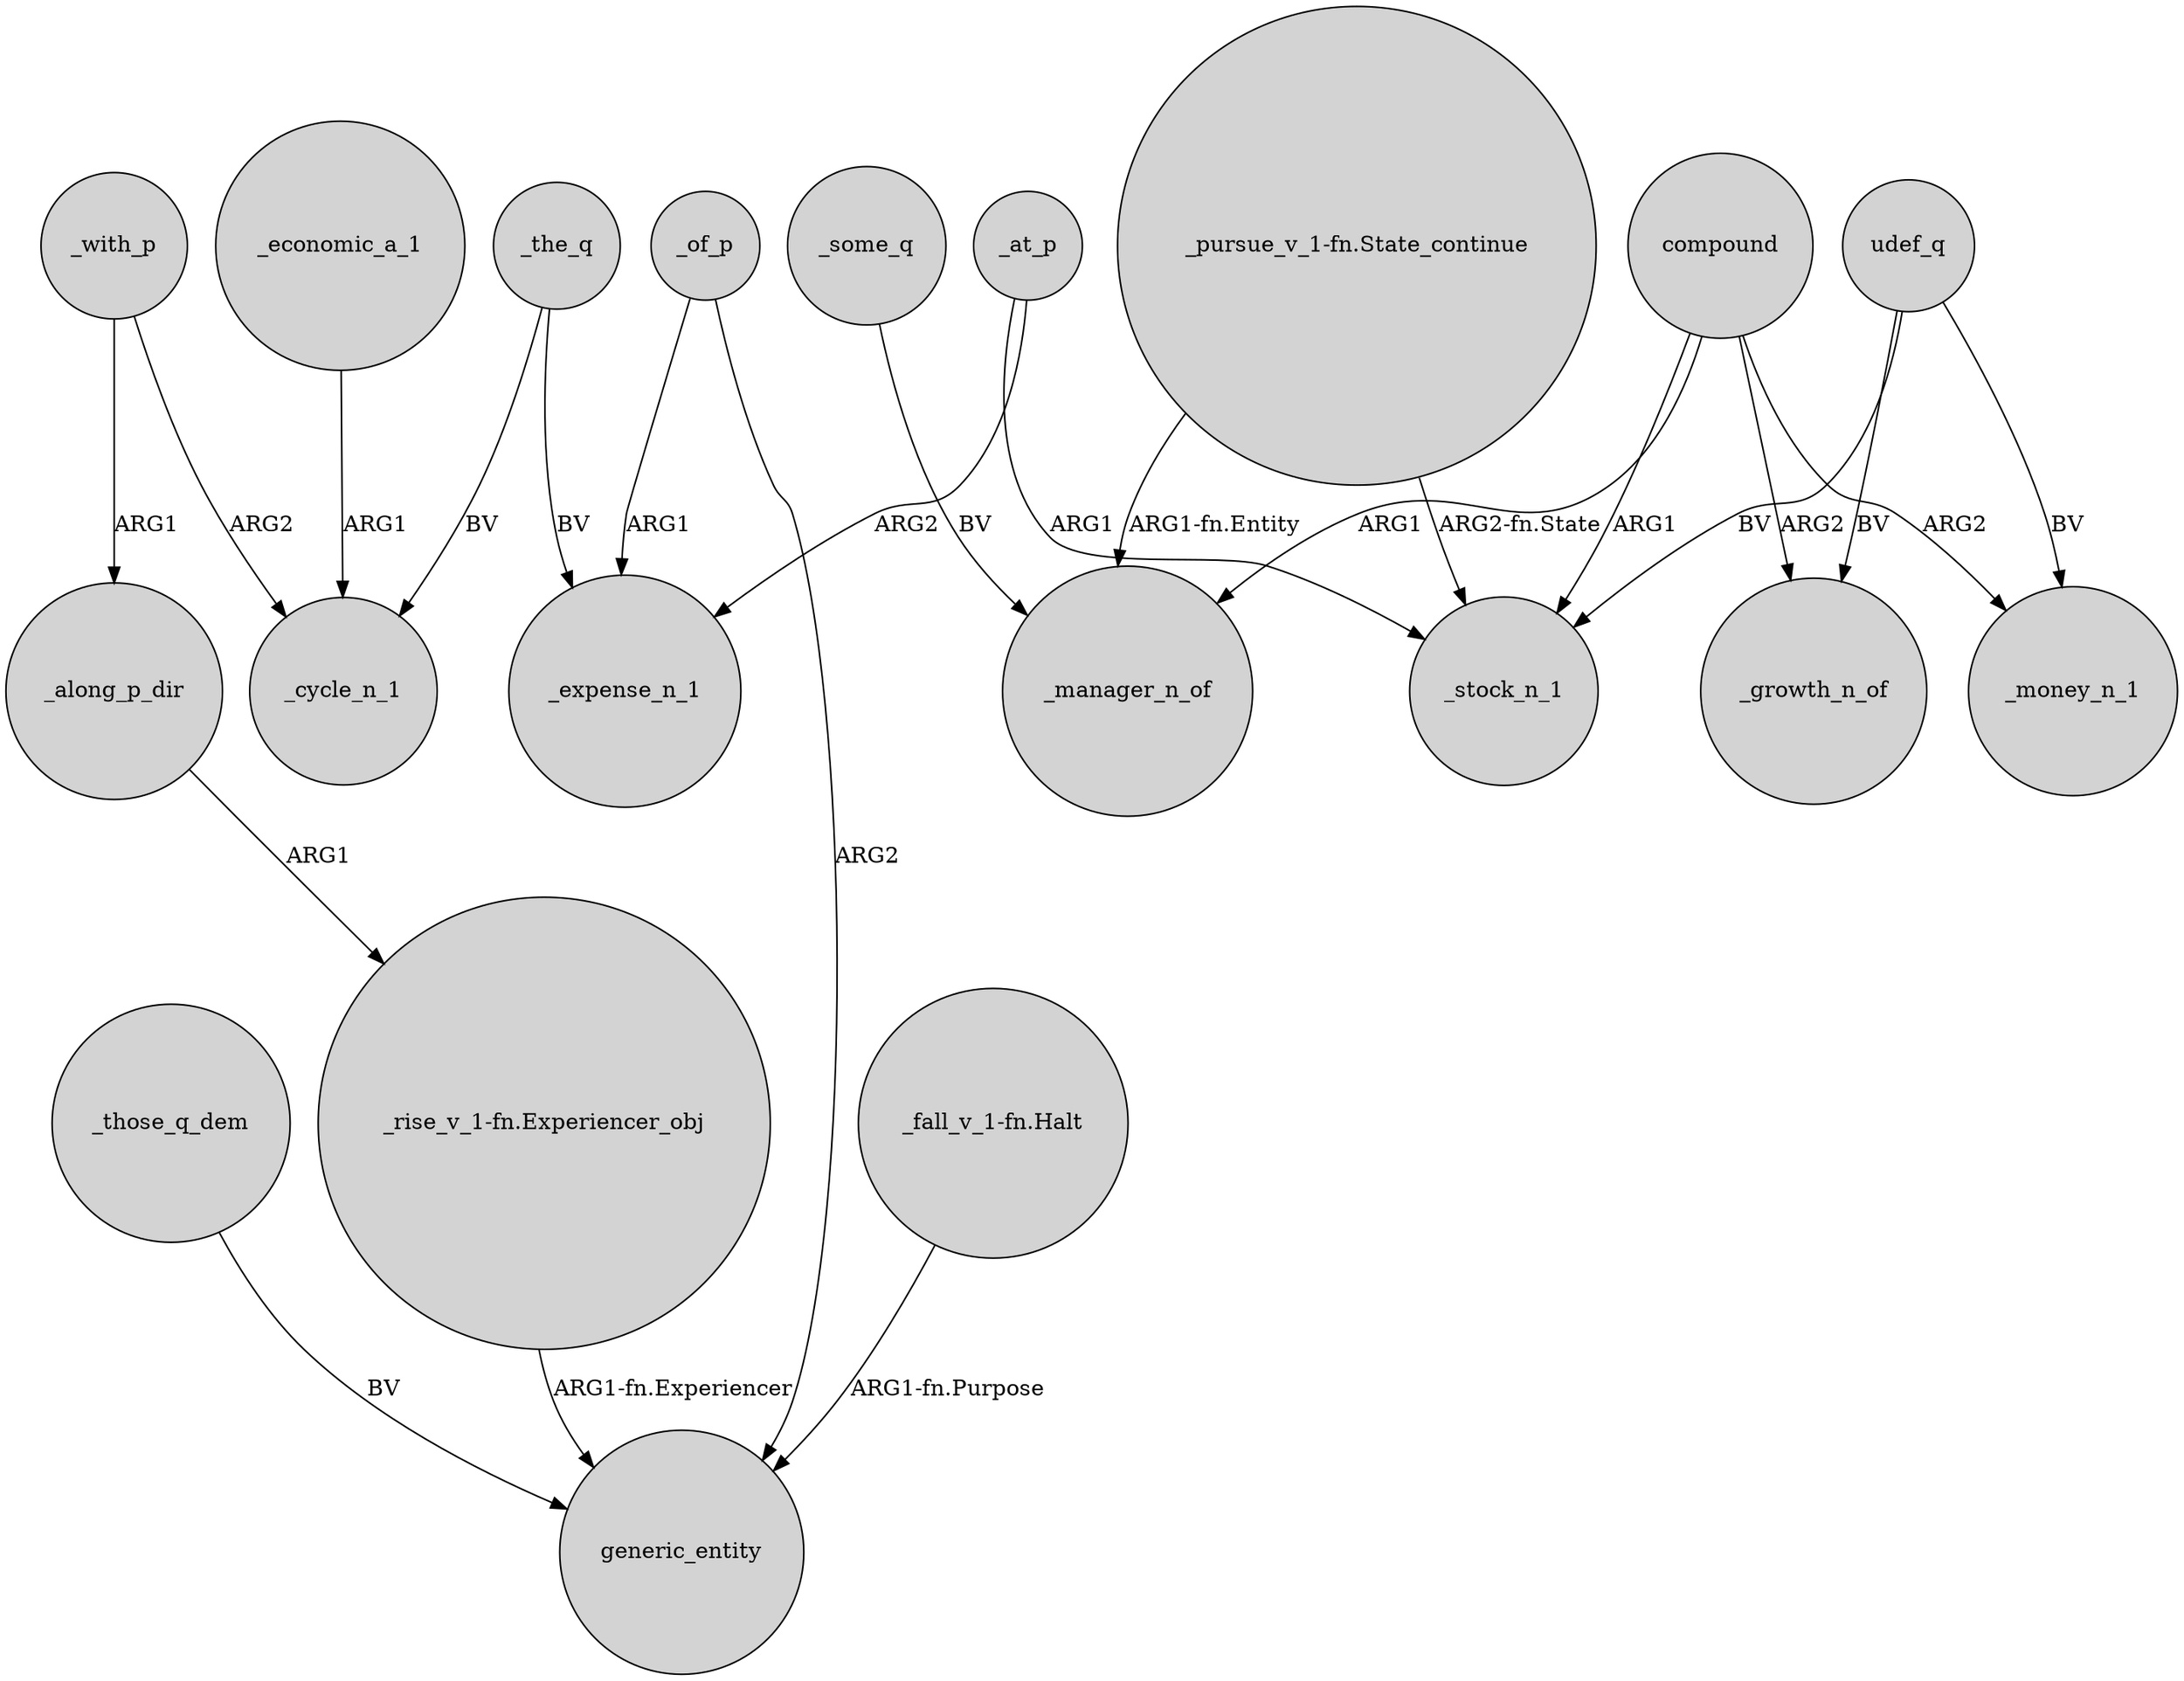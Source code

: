 digraph {
	node [shape=circle style=filled]
	_with_p -> _along_p_dir [label=ARG1]
	_those_q_dem -> generic_entity [label=BV]
	_economic_a_1 -> _cycle_n_1 [label=ARG1]
	"_rise_v_1-fn.Experiencer_obj" -> generic_entity [label="ARG1-fn.Experiencer"]
	_at_p -> _expense_n_1 [label=ARG2]
	"_pursue_v_1-fn.State_continue" -> _manager_n_of [label="ARG1-fn.Entity"]
	compound -> _stock_n_1 [label=ARG1]
	_along_p_dir -> "_rise_v_1-fn.Experiencer_obj" [label=ARG1]
	_the_q -> _cycle_n_1 [label=BV]
	udef_q -> _stock_n_1 [label=BV]
	udef_q -> _money_n_1 [label=BV]
	_some_q -> _manager_n_of [label=BV]
	_of_p -> generic_entity [label=ARG2]
	_at_p -> _stock_n_1 [label=ARG1]
	compound -> _money_n_1 [label=ARG2]
	"_fall_v_1-fn.Halt" -> generic_entity [label="ARG1-fn.Purpose"]
	compound -> _growth_n_of [label=ARG2]
	udef_q -> _growth_n_of [label=BV]
	_of_p -> _expense_n_1 [label=ARG1]
	_the_q -> _expense_n_1 [label=BV]
	"_pursue_v_1-fn.State_continue" -> _stock_n_1 [label="ARG2-fn.State"]
	_with_p -> _cycle_n_1 [label=ARG2]
	compound -> _manager_n_of [label=ARG1]
}
